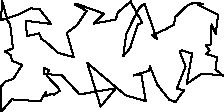 unitsize(0.001cm);
// 24987.6
draw((1357,1905)--(1838,1732));
draw((1838,1732)--(1660,1556));
draw((1660,1556)--(2048,1628));
draw((2048,1628)--(2082,1753));
draw((2082,1753)--(2312,1949));
draw((2312,1949)--(2318,1925));
draw((2318,1925)--(2513,1572));
draw((2513,1572)--(2433,1538));
draw((2433,1538)--(2302,1127));
draw((2302,1127)--(2178,978));
draw((2178,978)--(2232,1374));
draw((2232,1374)--(2365,1649));
draw((2365,1649)--(2469,1838));
draw((2469,1838)--(2552,1909));
draw((2552,1909)--(2773,1286));
draw((2773,1286)--(2687,1353));
draw((2687,1353)--(2933,1459));
draw((2933,1459)--(3078,1541));
draw((3078,1541)--(3092,1668));
draw((3092,1668)--(3314,1881));
draw((3314,1881)--(3409,1917));
draw((3409,1917)--(3586,1909));
draw((3586,1909)--(3499,1885));
draw((3499,1885)--(3853,1712));
draw((3853,1712)--(3808,1375));
draw((3808,1375)--(3736,1542));
draw((3736,1542)--(3729,1188));
draw((3729,1188)--(3635,1174));
draw((3635,1174)--(3704,1082));
draw((3704,1082)--(3646,1018));
draw((3646,1018)--(3835,963));
draw((3835,963)--(3806,746));
draw((3806,746)--(3939,640));
draw((3939,640)--(3564,676));
draw((3564,676)--(3297,491));
draw((3297,491)--(3394,1028));
draw((3394,1028)--(3213,1085));
draw((3213,1085)--(3174,1064));
draw((3174,1064)--(3278,799));
draw((3278,799)--(3124,408));
draw((3124,408)--(3249,378));
draw((3249,378)--(3099,173));
draw((3099,173)--(2990,214));
draw((2990,214)--(2781,478));
draw((2781,478)--(2650,802));
draw((2650,802)--(2636,727));
draw((2636,727)--(2361,640));
draw((2361,640)--(2499,658));
draw((2499,658)--(2576,189));
draw((2576,189)--(2221,291));
draw((2221,291)--(1544,863));
draw((1544,863)--(1774,107));
draw((1774,107)--(1779,90));
draw((1779,90)--(1868,197));
draw((1868,197)--(2049,417));
draw((2049,417)--(1410,307));
draw((1410,307)--(1097,643));
draw((1097,643)--(781,671));
draw((781,671)--(779,777));
draw((779,777)--(868,731));
draw((868,731)--(834,629));
draw((834,629)--(1000,457));
draw((1000,457)--(1031,428));
draw((1031,428)--(1058,372));
draw((1058,372)--(960,303));
draw((960,303)--(913,317));
draw((913,317)--(805,272));
draw((805,272)--(812,351));
draw((812,351)--(721,186));
draw((721,186)--(213,220));
draw((213,220)--(29,6));
draw((29,6)--(14,454));
draw((14,454)--(40,462));
draw((40,462)--(99,536));
draw((99,536)--(242,584));
draw((242,584)--(396,828));
draw((396,828)--(219,898));
draw((219,898)--(192,1004));
draw((192,1004)--(86,1065));
draw((86,1065)--(234,1118));
draw((234,1118)--(185,1542));
draw((185,1542)--(138,1610));
draw((138,1610)--(43,1957));
draw((43,1957)--(22,1617));
draw((22,1617)--(323,1714));
draw((323,1714)--(554,1825));
draw((554,1825)--(705,1812));
draw((705,1812)--(901,1552));
draw((901,1552)--(457,1607));
draw((457,1607)--(482,1337));
draw((482,1337)--(693,1383));
draw((693,1383)--(737,1285));
draw((737,1285)--(826,1226));
draw((826,1226)--(1027,1041));
draw((1027,1041)--(1307,964));
draw((1307,964)--(1183,1391));
draw((1183,1391)--(1362,1526));
draw((1362,1526)--(1533,1780));
draw((1533,1780)--(1327,1893));
draw((1327,1893)--(1357,1905));
